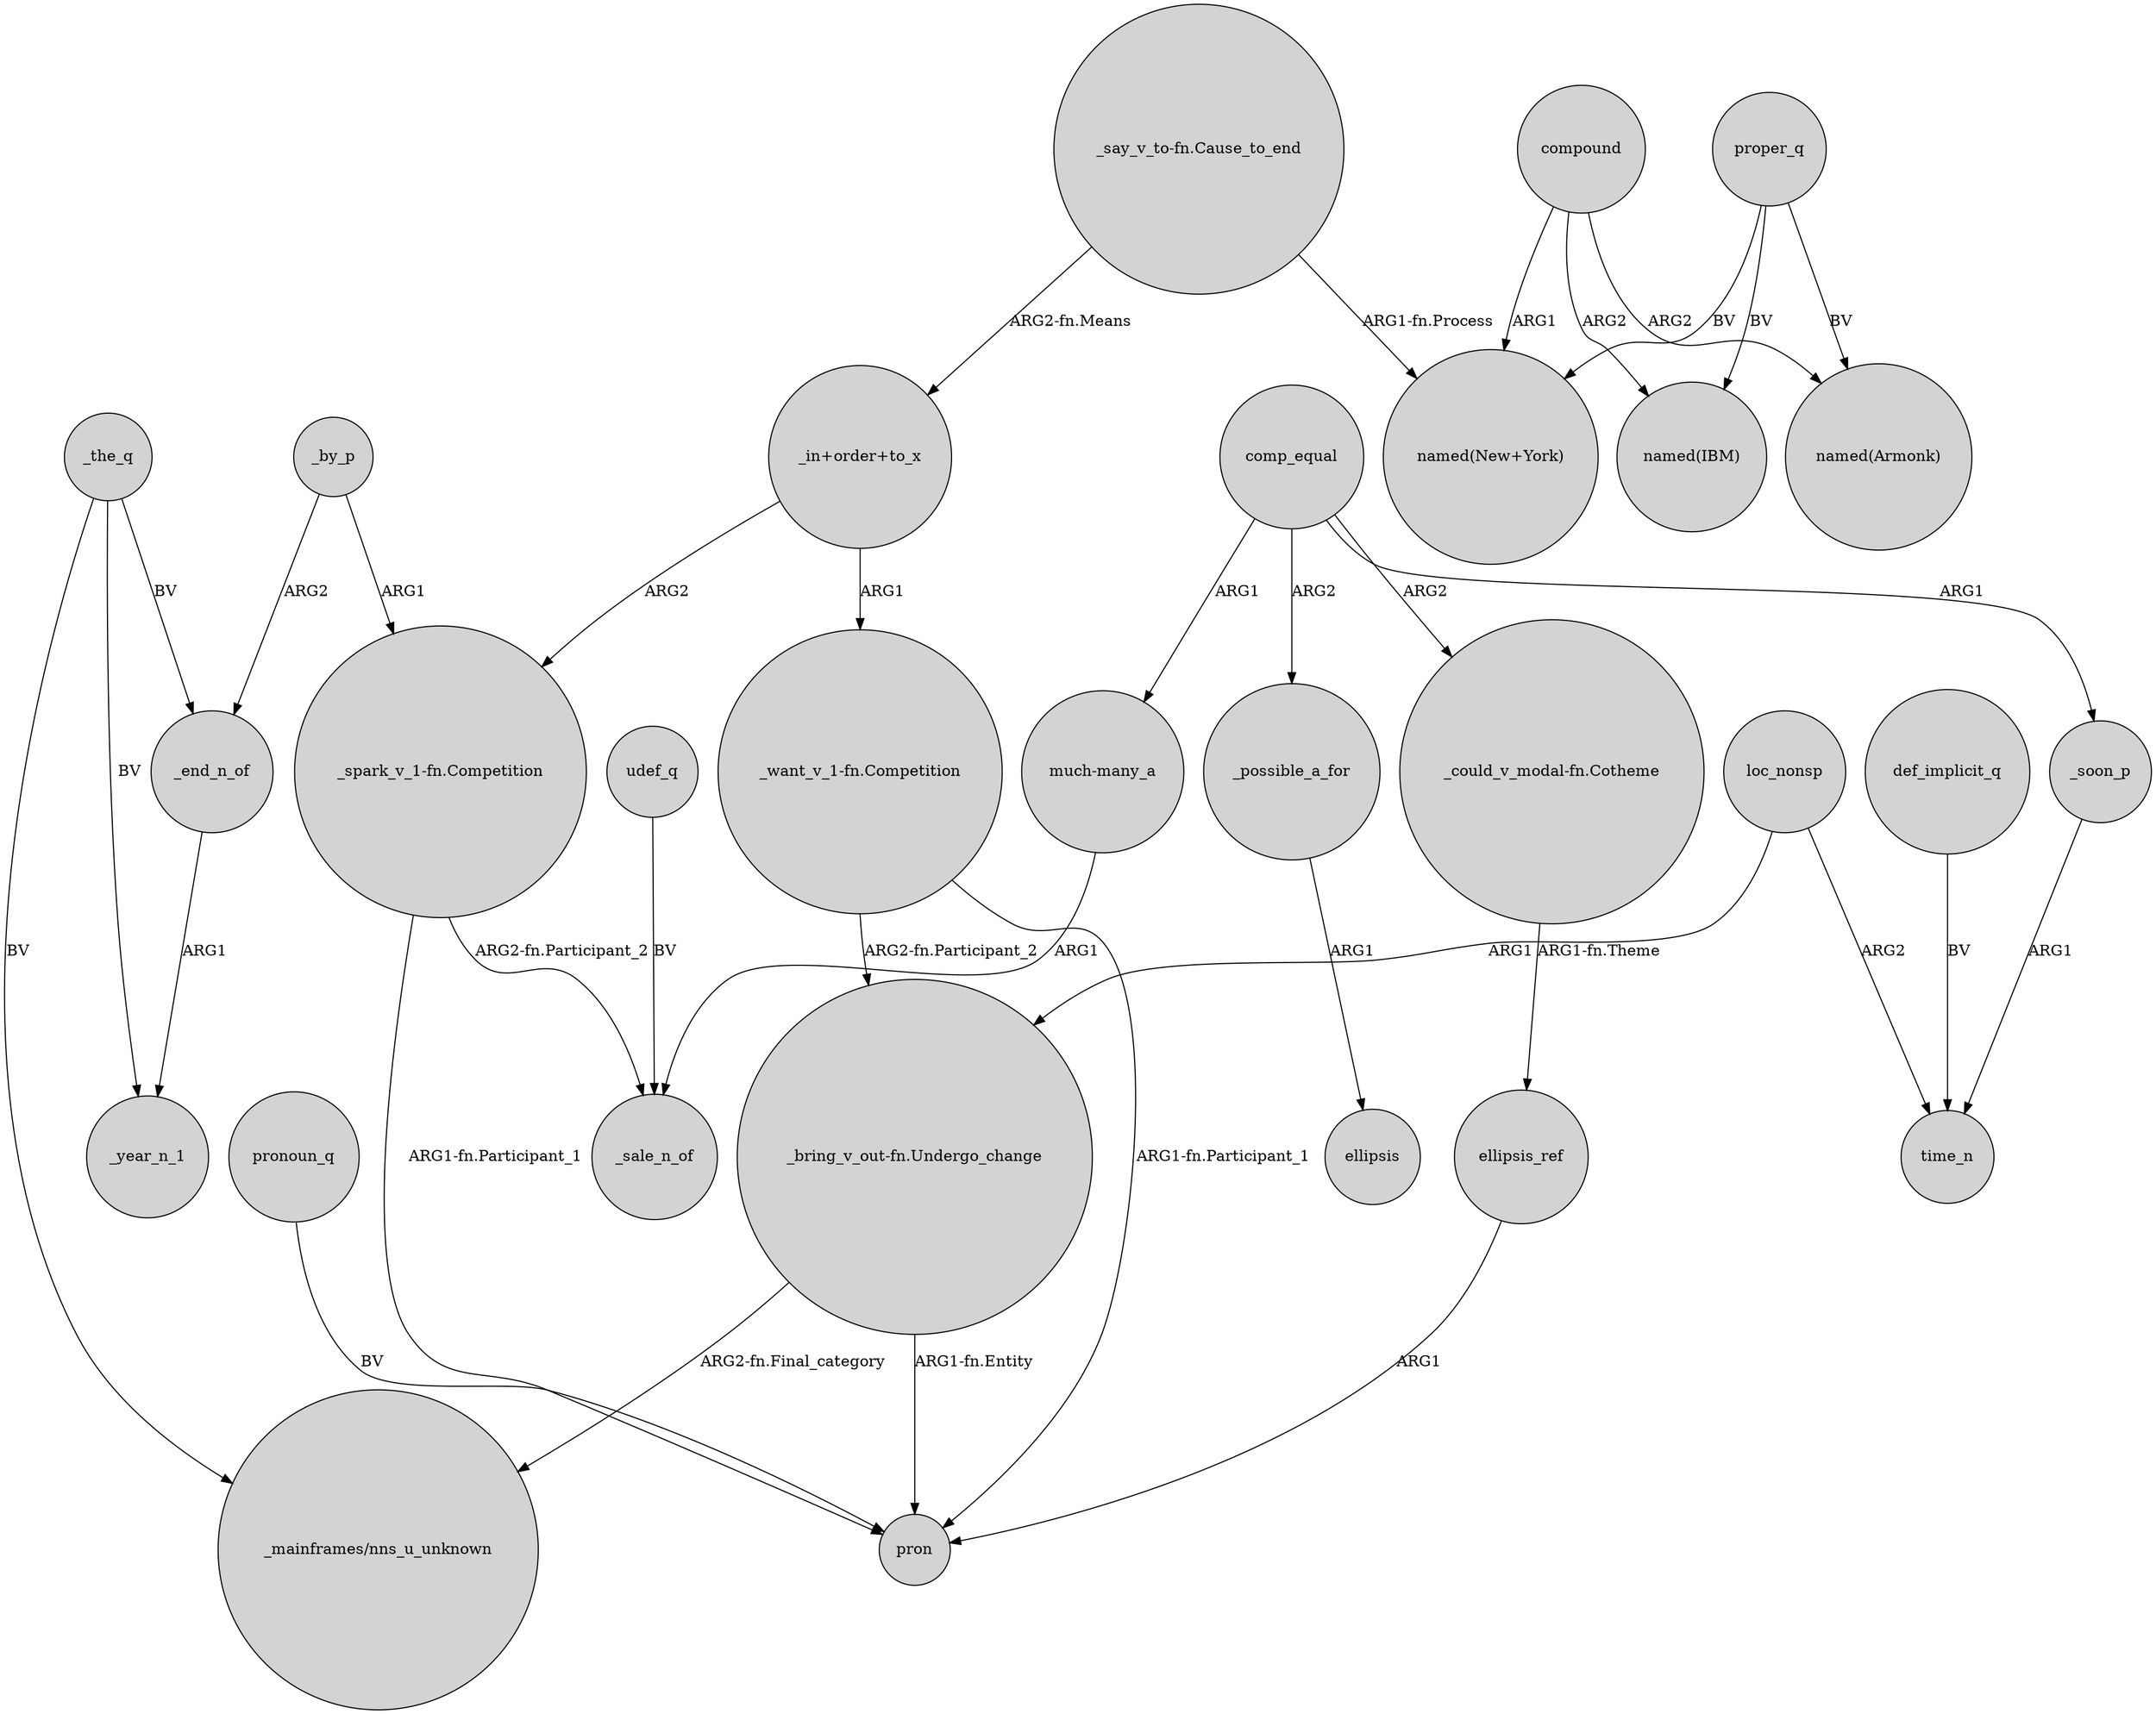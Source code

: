 digraph {
	node [shape=circle style=filled]
	"_in+order+to_x" -> "_want_v_1-fn.Competition" [label=ARG1]
	_by_p -> "_spark_v_1-fn.Competition" [label=ARG1]
	"_could_v_modal-fn.Cotheme" -> ellipsis_ref [label="ARG1-fn.Theme"]
	"_say_v_to-fn.Cause_to_end" -> "named(New+York)" [label="ARG1-fn.Process"]
	compound -> "named(Armonk)" [label=ARG2]
	"_bring_v_out-fn.Undergo_change" -> "_mainframes/nns_u_unknown" [label="ARG2-fn.Final_category"]
	loc_nonsp -> "_bring_v_out-fn.Undergo_change" [label=ARG1]
	proper_q -> "named(Armonk)" [label=BV]
	comp_equal -> _soon_p [label=ARG1]
	proper_q -> "named(IBM)" [label=BV]
	udef_q -> _sale_n_of [label=BV]
	proper_q -> "named(New+York)" [label=BV]
	"much-many_a" -> _sale_n_of [label=ARG1]
	"_bring_v_out-fn.Undergo_change" -> pron [label="ARG1-fn.Entity"]
	comp_equal -> "_could_v_modal-fn.Cotheme" [label=ARG2]
	ellipsis_ref -> pron [label=ARG1]
	"_say_v_to-fn.Cause_to_end" -> "_in+order+to_x" [label="ARG2-fn.Means"]
	comp_equal -> "much-many_a" [label=ARG1]
	"_spark_v_1-fn.Competition" -> _sale_n_of [label="ARG2-fn.Participant_2"]
	pronoun_q -> pron [label=BV]
	"_want_v_1-fn.Competition" -> pron [label="ARG1-fn.Participant_1"]
	_soon_p -> time_n [label=ARG1]
	_the_q -> _year_n_1 [label=BV]
	_possible_a_for -> ellipsis [label=ARG1]
	"_want_v_1-fn.Competition" -> "_bring_v_out-fn.Undergo_change" [label="ARG2-fn.Participant_2"]
	"_spark_v_1-fn.Competition" -> pron [label="ARG1-fn.Participant_1"]
	compound -> "named(New+York)" [label=ARG1]
	comp_equal -> _possible_a_for [label=ARG2]
	loc_nonsp -> time_n [label=ARG2]
	"_in+order+to_x" -> "_spark_v_1-fn.Competition" [label=ARG2]
	_end_n_of -> _year_n_1 [label=ARG1]
	compound -> "named(IBM)" [label=ARG2]
	_by_p -> _end_n_of [label=ARG2]
	def_implicit_q -> time_n [label=BV]
	_the_q -> _end_n_of [label=BV]
	_the_q -> "_mainframes/nns_u_unknown" [label=BV]
}
